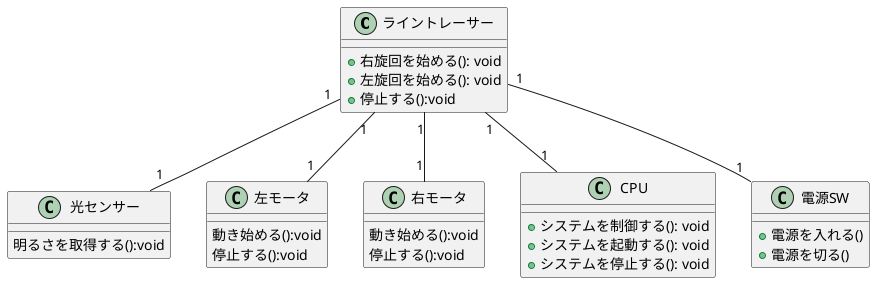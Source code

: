 @startuml クラス図

class ライントレーサー{
   + 右旋回を始める(): void
   + 左旋回を始める(): void
   + 停止する():void
}

class 光センサー {
     明るさを取得する():void
}   

class 左モータ {
    動き始める():void
    停止する():void

}
class 右モータ {
    動き始める():void
    停止する():void
}

class CPU {
    + システムを制御する(): void
    + システムを起動する(): void
    + システムを停止する(): void
}

class 電源SW {
    + 電源を入れる()
    + 電源を切る()
}



ライントレーサー "1" -- "1" 光センサー
ライントレーサー "1"-- "1" 電源SW
ライントレーサー "1" -- "1" 左モータ
ライントレーサー "1" -- "1" 右モータ
ライントレーサー "1" -- "1" CPU


@enduml
